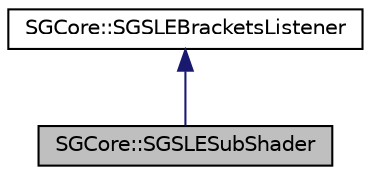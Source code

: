 digraph "SGCore::SGSLESubShader"
{
 // LATEX_PDF_SIZE
  edge [fontname="Helvetica",fontsize="10",labelfontname="Helvetica",labelfontsize="10"];
  node [fontname="Helvetica",fontsize="10",shape=record];
  Node1 [label="SGCore::SGSLESubShader",height=0.2,width=0.4,color="black", fillcolor="grey75", style="filled", fontcolor="black",tooltip=" "];
  Node2 -> Node1 [dir="back",color="midnightblue",fontsize="10",style="solid"];
  Node2 [label="SGCore::SGSLEBracketsListener",height=0.2,width=0.4,color="black", fillcolor="white", style="filled",URL="$structSGCore_1_1SGSLEBracketsListener.html",tooltip=" "];
}
